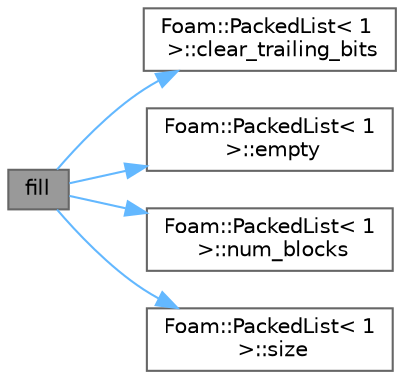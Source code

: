 digraph "fill"
{
 // LATEX_PDF_SIZE
  bgcolor="transparent";
  edge [fontname=Helvetica,fontsize=10,labelfontname=Helvetica,labelfontsize=10];
  node [fontname=Helvetica,fontsize=10,shape=box,height=0.2,width=0.4];
  rankdir="LR";
  Node1 [id="Node000001",label="fill",height=0.2,width=0.4,color="gray40", fillcolor="grey60", style="filled", fontcolor="black",tooltip=" "];
  Node1 -> Node2 [id="edge1_Node000001_Node000002",color="steelblue1",style="solid",tooltip=" "];
  Node2 [id="Node000002",label="Foam::PackedList\< 1\l \>::clear_trailing_bits",height=0.2,width=0.4,color="grey40", fillcolor="white", style="filled",URL="$classFoam_1_1PackedList.html#a6f5c546fd286f88012af8bc49f4c94b7",tooltip=" "];
  Node1 -> Node3 [id="edge2_Node000001_Node000003",color="steelblue1",style="solid",tooltip=" "];
  Node3 [id="Node000003",label="Foam::PackedList\< 1\l \>::empty",height=0.2,width=0.4,color="grey40", fillcolor="white", style="filled",URL="$classFoam_1_1PackedList.html#a3f6fc5de06a318920d84f3c3742db07f",tooltip=" "];
  Node1 -> Node4 [id="edge3_Node000001_Node000004",color="steelblue1",style="solid",tooltip=" "];
  Node4 [id="Node000004",label="Foam::PackedList\< 1\l \>::num_blocks",height=0.2,width=0.4,color="grey40", fillcolor="white", style="filled",URL="$classFoam_1_1PackedList.html#ab8d568c8900f2c9f964b6462f7a95c19",tooltip=" "];
  Node1 -> Node5 [id="edge4_Node000001_Node000005",color="steelblue1",style="solid",tooltip=" "];
  Node5 [id="Node000005",label="Foam::PackedList\< 1\l \>::size",height=0.2,width=0.4,color="grey40", fillcolor="white", style="filled",URL="$classFoam_1_1PackedList.html#abc296a9a9358ca1777de98c15a4d7816",tooltip=" "];
}
